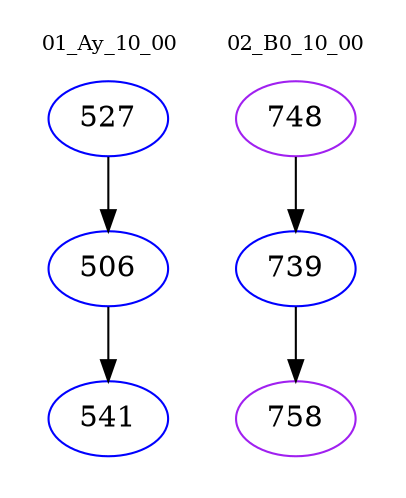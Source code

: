 digraph{
subgraph cluster_0 {
color = white
label = "01_Ay_10_00";
fontsize=10;
T0_527 [label="527", color="blue"]
T0_527 -> T0_506 [color="black"]
T0_506 [label="506", color="blue"]
T0_506 -> T0_541 [color="black"]
T0_541 [label="541", color="blue"]
}
subgraph cluster_1 {
color = white
label = "02_B0_10_00";
fontsize=10;
T1_748 [label="748", color="purple"]
T1_748 -> T1_739 [color="black"]
T1_739 [label="739", color="blue"]
T1_739 -> T1_758 [color="black"]
T1_758 [label="758", color="purple"]
}
}
